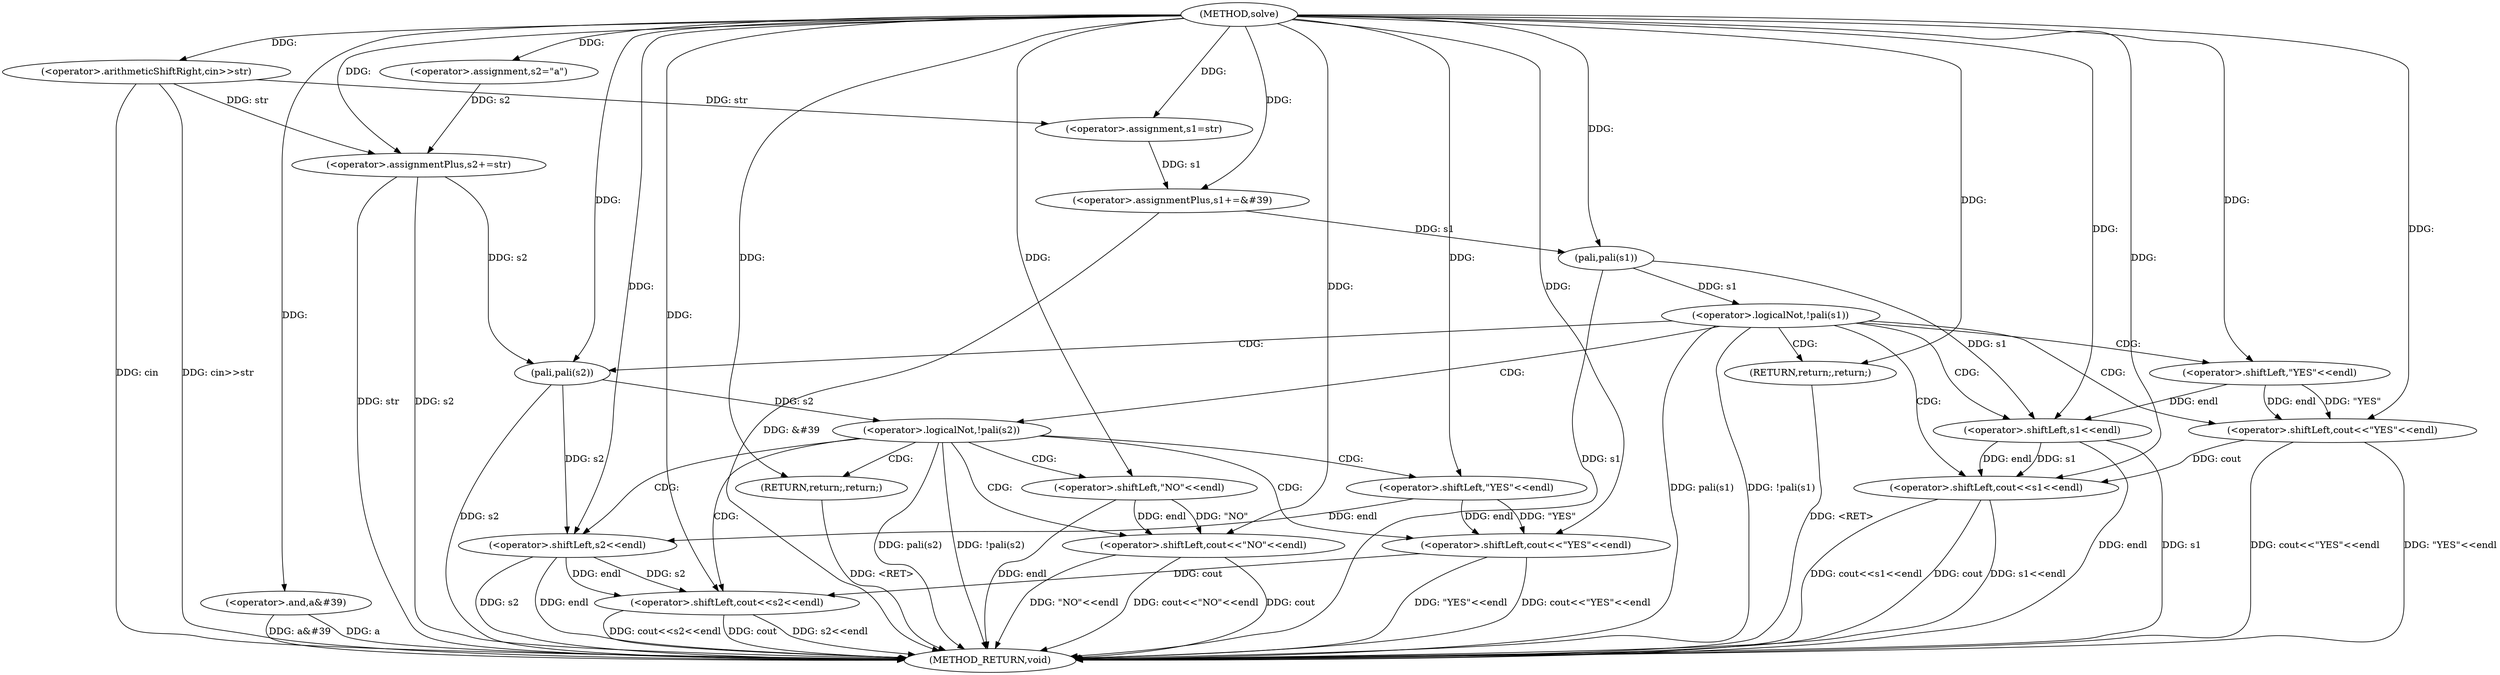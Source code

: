 digraph "solve" {  
"1000702" [label = "(METHOD,solve)" ]
"1000763" [label = "(METHOD_RETURN,void)" ]
"1000705" [label = "(<operator>.arithmeticShiftRight,cin>>str)" ]
"1000709" [label = "(<operator>.assignment,s1=str)" ]
"1000712" [label = "(<operator>.assignmentPlus,s1+=&#39)" ]
"1000716" [label = "(<operator>.and,a&#39)" ]
"1000720" [label = "(<operator>.assignment,s2=\"a\")" ]
"1000723" [label = "(<operator>.assignmentPlus,s2+=str)" ]
"1000758" [label = "(<operator>.shiftLeft,cout<<\"NO\"<<endl)" ]
"1000727" [label = "(<operator>.logicalNot,!pali(s1))" ]
"1000743" [label = "(<operator>.logicalNot,!pali(s2))" ]
"1000731" [label = "(<operator>.shiftLeft,cout<<\"YES\"<<endl)" ]
"1000736" [label = "(<operator>.shiftLeft,cout<<s1<<endl)" ]
"1000741" [label = "(RETURN,return;,return;)" ]
"1000747" [label = "(<operator>.shiftLeft,cout<<\"YES\"<<endl)" ]
"1000752" [label = "(<operator>.shiftLeft,cout<<s2<<endl)" ]
"1000757" [label = "(RETURN,return;,return;)" ]
"1000760" [label = "(<operator>.shiftLeft,\"NO\"<<endl)" ]
"1000728" [label = "(pali,pali(s1))" ]
"1000744" [label = "(pali,pali(s2))" ]
"1000733" [label = "(<operator>.shiftLeft,\"YES\"<<endl)" ]
"1000738" [label = "(<operator>.shiftLeft,s1<<endl)" ]
"1000749" [label = "(<operator>.shiftLeft,\"YES\"<<endl)" ]
"1000754" [label = "(<operator>.shiftLeft,s2<<endl)" ]
  "1000705" -> "1000763"  [ label = "DDG: cin>>str"] 
  "1000712" -> "1000763"  [ label = "DDG: &#39"] 
  "1000716" -> "1000763"  [ label = "DDG: a&#39"] 
  "1000723" -> "1000763"  [ label = "DDG: s2"] 
  "1000723" -> "1000763"  [ label = "DDG: str"] 
  "1000728" -> "1000763"  [ label = "DDG: s1"] 
  "1000727" -> "1000763"  [ label = "DDG: pali(s1)"] 
  "1000727" -> "1000763"  [ label = "DDG: !pali(s1)"] 
  "1000744" -> "1000763"  [ label = "DDG: s2"] 
  "1000743" -> "1000763"  [ label = "DDG: pali(s2)"] 
  "1000743" -> "1000763"  [ label = "DDG: !pali(s2)"] 
  "1000758" -> "1000763"  [ label = "DDG: cout"] 
  "1000760" -> "1000763"  [ label = "DDG: endl"] 
  "1000758" -> "1000763"  [ label = "DDG: \"NO\"<<endl"] 
  "1000758" -> "1000763"  [ label = "DDG: cout<<\"NO\"<<endl"] 
  "1000747" -> "1000763"  [ label = "DDG: \"YES\"<<endl"] 
  "1000747" -> "1000763"  [ label = "DDG: cout<<\"YES\"<<endl"] 
  "1000752" -> "1000763"  [ label = "DDG: cout"] 
  "1000754" -> "1000763"  [ label = "DDG: s2"] 
  "1000754" -> "1000763"  [ label = "DDG: endl"] 
  "1000752" -> "1000763"  [ label = "DDG: s2<<endl"] 
  "1000752" -> "1000763"  [ label = "DDG: cout<<s2<<endl"] 
  "1000731" -> "1000763"  [ label = "DDG: \"YES\"<<endl"] 
  "1000731" -> "1000763"  [ label = "DDG: cout<<\"YES\"<<endl"] 
  "1000736" -> "1000763"  [ label = "DDG: cout"] 
  "1000738" -> "1000763"  [ label = "DDG: s1"] 
  "1000738" -> "1000763"  [ label = "DDG: endl"] 
  "1000736" -> "1000763"  [ label = "DDG: s1<<endl"] 
  "1000736" -> "1000763"  [ label = "DDG: cout<<s1<<endl"] 
  "1000741" -> "1000763"  [ label = "DDG: <RET>"] 
  "1000757" -> "1000763"  [ label = "DDG: <RET>"] 
  "1000716" -> "1000763"  [ label = "DDG: a"] 
  "1000705" -> "1000763"  [ label = "DDG: cin"] 
  "1000705" -> "1000709"  [ label = "DDG: str"] 
  "1000702" -> "1000709"  [ label = "DDG: "] 
  "1000702" -> "1000720"  [ label = "DDG: "] 
  "1000702" -> "1000723"  [ label = "DDG: "] 
  "1000705" -> "1000723"  [ label = "DDG: str"] 
  "1000702" -> "1000705"  [ label = "DDG: "] 
  "1000709" -> "1000712"  [ label = "DDG: s1"] 
  "1000702" -> "1000712"  [ label = "DDG: "] 
  "1000702" -> "1000716"  [ label = "DDG: "] 
  "1000720" -> "1000723"  [ label = "DDG: s2"] 
  "1000702" -> "1000758"  [ label = "DDG: "] 
  "1000760" -> "1000758"  [ label = "DDG: \"NO\""] 
  "1000760" -> "1000758"  [ label = "DDG: endl"] 
  "1000728" -> "1000727"  [ label = "DDG: s1"] 
  "1000702" -> "1000741"  [ label = "DDG: "] 
  "1000744" -> "1000743"  [ label = "DDG: s2"] 
  "1000702" -> "1000757"  [ label = "DDG: "] 
  "1000702" -> "1000760"  [ label = "DDG: "] 
  "1000712" -> "1000728"  [ label = "DDG: s1"] 
  "1000702" -> "1000728"  [ label = "DDG: "] 
  "1000702" -> "1000731"  [ label = "DDG: "] 
  "1000733" -> "1000731"  [ label = "DDG: \"YES\""] 
  "1000733" -> "1000731"  [ label = "DDG: endl"] 
  "1000731" -> "1000736"  [ label = "DDG: cout"] 
  "1000702" -> "1000736"  [ label = "DDG: "] 
  "1000738" -> "1000736"  [ label = "DDG: endl"] 
  "1000738" -> "1000736"  [ label = "DDG: s1"] 
  "1000723" -> "1000744"  [ label = "DDG: s2"] 
  "1000702" -> "1000744"  [ label = "DDG: "] 
  "1000702" -> "1000747"  [ label = "DDG: "] 
  "1000749" -> "1000747"  [ label = "DDG: endl"] 
  "1000749" -> "1000747"  [ label = "DDG: \"YES\""] 
  "1000747" -> "1000752"  [ label = "DDG: cout"] 
  "1000702" -> "1000752"  [ label = "DDG: "] 
  "1000754" -> "1000752"  [ label = "DDG: s2"] 
  "1000754" -> "1000752"  [ label = "DDG: endl"] 
  "1000702" -> "1000733"  [ label = "DDG: "] 
  "1000728" -> "1000738"  [ label = "DDG: s1"] 
  "1000702" -> "1000738"  [ label = "DDG: "] 
  "1000733" -> "1000738"  [ label = "DDG: endl"] 
  "1000702" -> "1000749"  [ label = "DDG: "] 
  "1000744" -> "1000754"  [ label = "DDG: s2"] 
  "1000702" -> "1000754"  [ label = "DDG: "] 
  "1000749" -> "1000754"  [ label = "DDG: endl"] 
  "1000727" -> "1000741"  [ label = "CDG: "] 
  "1000727" -> "1000736"  [ label = "CDG: "] 
  "1000727" -> "1000733"  [ label = "CDG: "] 
  "1000727" -> "1000738"  [ label = "CDG: "] 
  "1000727" -> "1000744"  [ label = "CDG: "] 
  "1000727" -> "1000731"  [ label = "CDG: "] 
  "1000727" -> "1000743"  [ label = "CDG: "] 
  "1000743" -> "1000760"  [ label = "CDG: "] 
  "1000743" -> "1000754"  [ label = "CDG: "] 
  "1000743" -> "1000757"  [ label = "CDG: "] 
  "1000743" -> "1000758"  [ label = "CDG: "] 
  "1000743" -> "1000752"  [ label = "CDG: "] 
  "1000743" -> "1000749"  [ label = "CDG: "] 
  "1000743" -> "1000747"  [ label = "CDG: "] 
}
